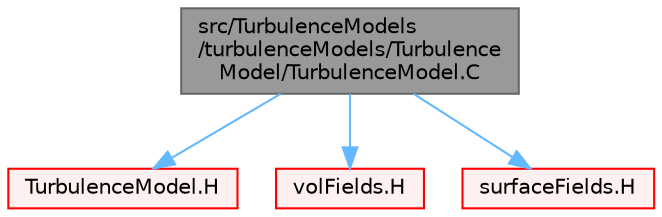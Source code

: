 digraph "src/TurbulenceModels/turbulenceModels/TurbulenceModel/TurbulenceModel.C"
{
 // LATEX_PDF_SIZE
  bgcolor="transparent";
  edge [fontname=Helvetica,fontsize=10,labelfontname=Helvetica,labelfontsize=10];
  node [fontname=Helvetica,fontsize=10,shape=box,height=0.2,width=0.4];
  Node1 [id="Node000001",label="src/TurbulenceModels\l/turbulenceModels/Turbulence\lModel/TurbulenceModel.C",height=0.2,width=0.4,color="gray40", fillcolor="grey60", style="filled", fontcolor="black",tooltip=" "];
  Node1 -> Node2 [id="edge1_Node000001_Node000002",color="steelblue1",style="solid",tooltip=" "];
  Node2 [id="Node000002",label="TurbulenceModel.H",height=0.2,width=0.4,color="red", fillcolor="#FFF0F0", style="filled",URL="$TurbulenceModel_8H.html",tooltip=" "];
  Node1 -> Node179 [id="edge2_Node000001_Node000179",color="steelblue1",style="solid",tooltip=" "];
  Node179 [id="Node000179",label="volFields.H",height=0.2,width=0.4,color="red", fillcolor="#FFF0F0", style="filled",URL="$volFields_8H.html",tooltip=" "];
  Node1 -> Node388 [id="edge3_Node000001_Node000388",color="steelblue1",style="solid",tooltip=" "];
  Node388 [id="Node000388",label="surfaceFields.H",height=0.2,width=0.4,color="red", fillcolor="#FFF0F0", style="filled",URL="$surfaceFields_8H.html",tooltip="Foam::surfaceFields."];
}
